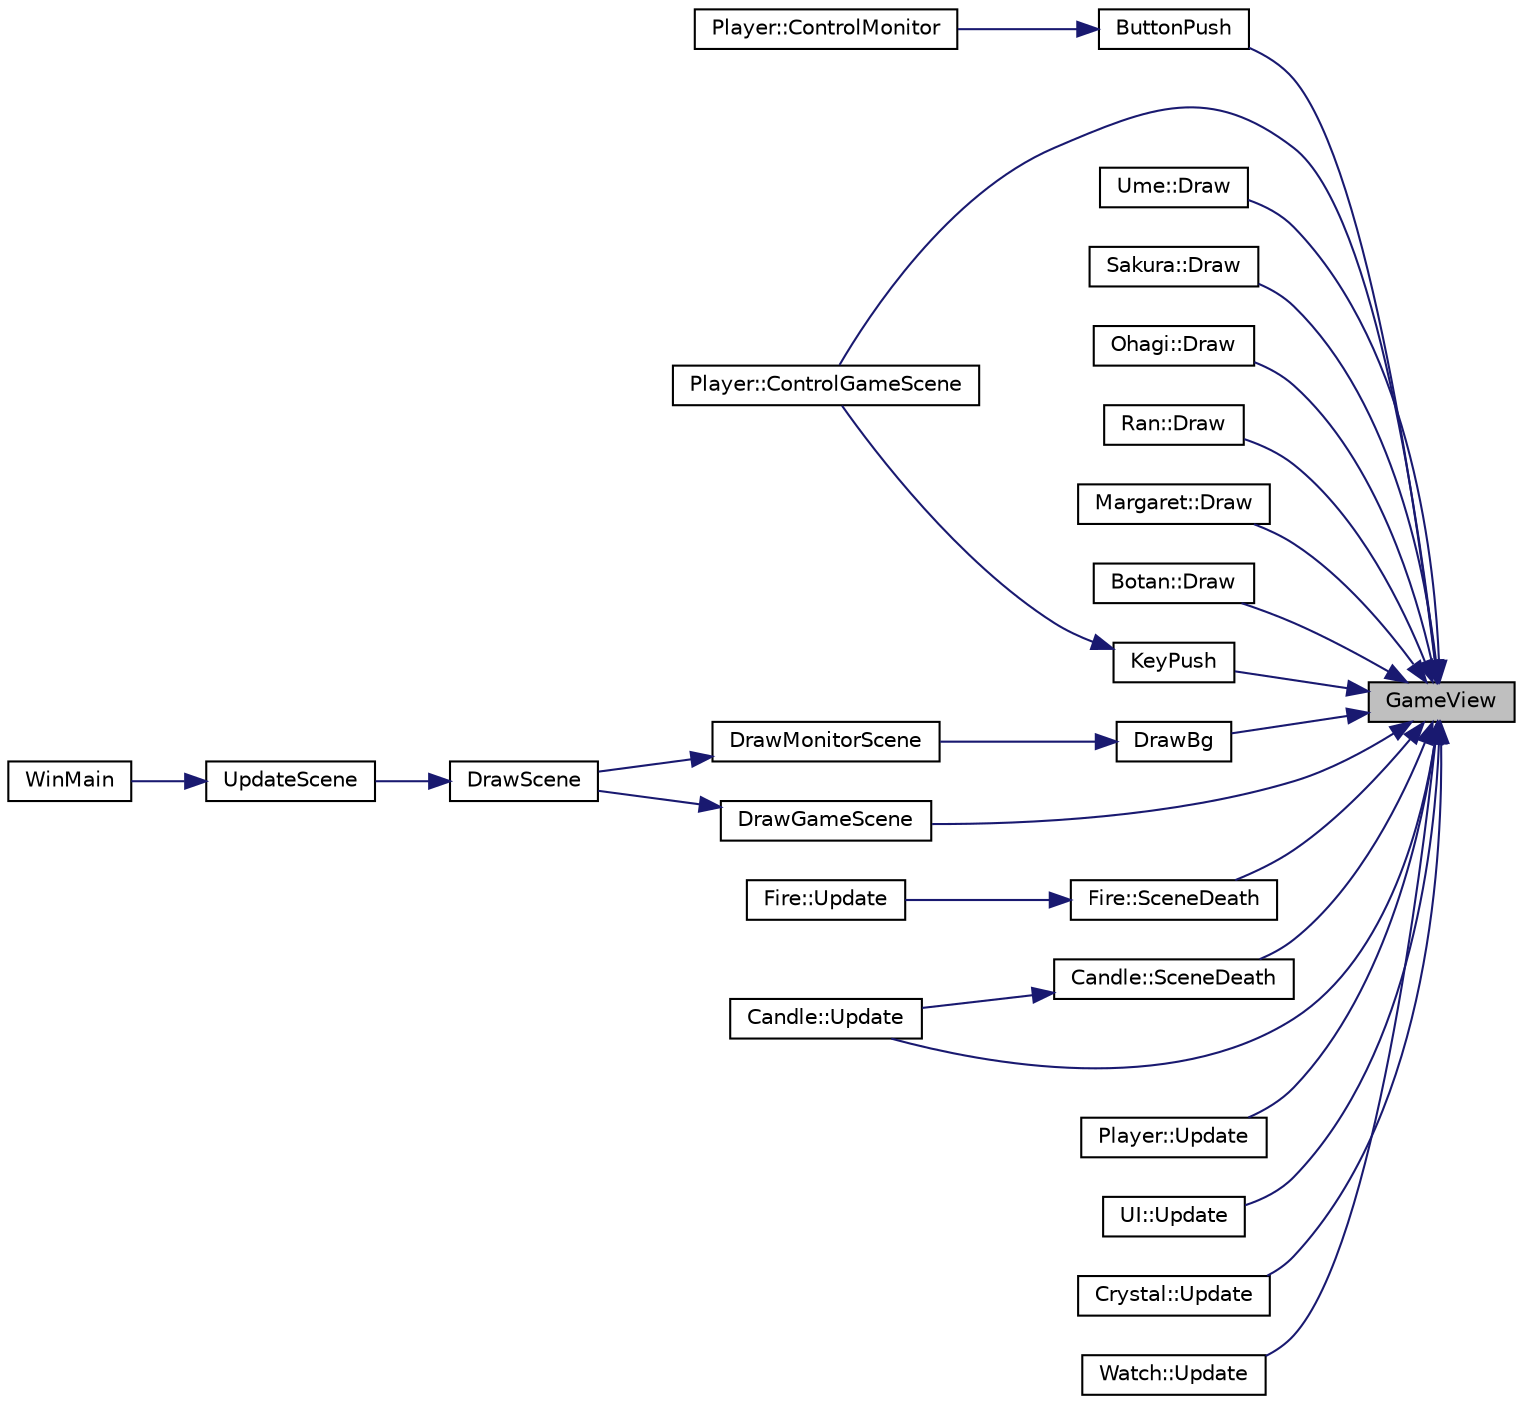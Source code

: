 digraph "GameView"
{
 // LATEX_PDF_SIZE
  edge [fontname="Helvetica",fontsize="10",labelfontname="Helvetica",labelfontsize="10"];
  node [fontname="Helvetica",fontsize="10",shape=record];
  rankdir="RL";
  Node1 [label="GameView",height=0.2,width=0.4,color="black", fillcolor="grey75", style="filled", fontcolor="black",tooltip=" "];
  Node1 -> Node2 [dir="back",color="midnightblue",fontsize="10",style="solid",fontname="Helvetica"];
  Node2 [label="ButtonPush",height=0.2,width=0.4,color="black", fillcolor="white", style="filled",URL="$_player_8cpp.html#a7f61ea99962e61af0d060ea9796a7355",tooltip=" "];
  Node2 -> Node3 [dir="back",color="midnightblue",fontsize="10",style="solid",fontname="Helvetica"];
  Node3 [label="Player::ControlMonitor",height=0.2,width=0.4,color="black", fillcolor="white", style="filled",URL="$class_player.html#a99b56ee3bc81fa207b1b15f9397e5c2b",tooltip=" "];
  Node1 -> Node4 [dir="back",color="midnightblue",fontsize="10",style="solid",fontname="Helvetica"];
  Node4 [label="Player::ControlGameScene",height=0.2,width=0.4,color="black", fillcolor="white", style="filled",URL="$class_player.html#ab1961f4cf35c15516d1f19372586e197",tooltip=" "];
  Node1 -> Node5 [dir="back",color="midnightblue",fontsize="10",style="solid",fontname="Helvetica"];
  Node5 [label="Ume::Draw",height=0.2,width=0.4,color="black", fillcolor="white", style="filled",URL="$class_ume.html#ad1efe4fe6e94575a8b83f683fd5fc6a6",tooltip=" "];
  Node1 -> Node6 [dir="back",color="midnightblue",fontsize="10",style="solid",fontname="Helvetica"];
  Node6 [label="Sakura::Draw",height=0.2,width=0.4,color="black", fillcolor="white", style="filled",URL="$class_sakura.html#a8200f9a5944764ba38e1d0dd6ce709e2",tooltip=" "];
  Node1 -> Node7 [dir="back",color="midnightblue",fontsize="10",style="solid",fontname="Helvetica"];
  Node7 [label="Ohagi::Draw",height=0.2,width=0.4,color="black", fillcolor="white", style="filled",URL="$class_ohagi.html#a2ccb7e8eb90221f8bc8ddc1e1a822461",tooltip=" "];
  Node1 -> Node8 [dir="back",color="midnightblue",fontsize="10",style="solid",fontname="Helvetica"];
  Node8 [label="Ran::Draw",height=0.2,width=0.4,color="black", fillcolor="white", style="filled",URL="$class_ran.html#a6fb3b82ff6f6585f72c60bb341a146a3",tooltip=" "];
  Node1 -> Node9 [dir="back",color="midnightblue",fontsize="10",style="solid",fontname="Helvetica"];
  Node9 [label="Margaret::Draw",height=0.2,width=0.4,color="black", fillcolor="white", style="filled",URL="$class_margaret.html#a9f235ef92d78e08b067afa1778bf7c86",tooltip=" "];
  Node1 -> Node10 [dir="back",color="midnightblue",fontsize="10",style="solid",fontname="Helvetica"];
  Node10 [label="Botan::Draw",height=0.2,width=0.4,color="black", fillcolor="white", style="filled",URL="$class_botan.html#ad255867f0c175804588e424917e7a9dc",tooltip=" "];
  Node1 -> Node11 [dir="back",color="midnightblue",fontsize="10",style="solid",fontname="Helvetica"];
  Node11 [label="DrawBg",height=0.2,width=0.4,color="black", fillcolor="white", style="filled",URL="$_monitor_scene_8cpp.html#ae5053d91a6e4f5b872b4228b8d29feca",tooltip=" "];
  Node11 -> Node12 [dir="back",color="midnightblue",fontsize="10",style="solid",fontname="Helvetica"];
  Node12 [label="DrawMonitorScene",height=0.2,width=0.4,color="black", fillcolor="white", style="filled",URL="$_monitor_scene_8h.html#a47e3106c0904c38712b612ed7ffa92bf",tooltip=" "];
  Node12 -> Node13 [dir="back",color="midnightblue",fontsize="10",style="solid",fontname="Helvetica"];
  Node13 [label="DrawScene",height=0.2,width=0.4,color="black", fillcolor="white", style="filled",URL="$_scene_8h.html#ad3af99165d3fa882579d67cea83e9eab",tooltip="シーン描画関数 シーンのオブジェクトを描画する 内部で各シーン毎の描画を行うので使用者がDrawTitleScene等を実行する必要はない"];
  Node13 -> Node14 [dir="back",color="midnightblue",fontsize="10",style="solid",fontname="Helvetica"];
  Node14 [label="UpdateScene",height=0.2,width=0.4,color="black", fillcolor="white", style="filled",URL="$_scene_8h.html#acfe836cd67330b4856bb8feff6d94684",tooltip="シーン実行関数 シーン処理を実行する 内部で各シーンを動かすので使用者がUpdateTitleScene等を実行する必要はない"];
  Node14 -> Node15 [dir="back",color="midnightblue",fontsize="10",style="solid",fontname="Helvetica"];
  Node15 [label="WinMain",height=0.2,width=0.4,color="black", fillcolor="white", style="filled",URL="$_main_8cpp.html#ae08e2eced892351db2a45383c3b982d6",tooltip=" "];
  Node1 -> Node16 [dir="back",color="midnightblue",fontsize="10",style="solid",fontname="Helvetica"];
  Node16 [label="DrawGameScene",height=0.2,width=0.4,color="black", fillcolor="white", style="filled",URL="$_game_scene_8h.html#a758cda2c7e70579e62ec2a9b4f4b7aa6",tooltip=" "];
  Node16 -> Node13 [dir="back",color="midnightblue",fontsize="10",style="solid",fontname="Helvetica"];
  Node1 -> Node17 [dir="back",color="midnightblue",fontsize="10",style="solid",fontname="Helvetica"];
  Node17 [label="KeyPush",height=0.2,width=0.4,color="black", fillcolor="white", style="filled",URL="$_player_8cpp.html#aa8f6698b8e24a5e92afd6ecab67b0172",tooltip=" "];
  Node17 -> Node4 [dir="back",color="midnightblue",fontsize="10",style="solid",fontname="Helvetica"];
  Node1 -> Node18 [dir="back",color="midnightblue",fontsize="10",style="solid",fontname="Helvetica"];
  Node18 [label="Fire::SceneDeath",height=0.2,width=0.4,color="black", fillcolor="white", style="filled",URL="$class_fire.html#ac6834116a6ee8bfa441760c38c250501",tooltip="GameView 情報から生存情報を管理"];
  Node18 -> Node19 [dir="back",color="midnightblue",fontsize="10",style="solid",fontname="Helvetica"];
  Node19 [label="Fire::Update",height=0.2,width=0.4,color="black", fillcolor="white", style="filled",URL="$class_fire.html#a98dc82aa5d04562e3f298deda6c37a9a",tooltip="蝋燭の点灯情報に基づいて、火を更新 火の生死管理 蝋燭が溶けて火の座標が下がる処理"];
  Node1 -> Node20 [dir="back",color="midnightblue",fontsize="10",style="solid",fontname="Helvetica"];
  Node20 [label="Candle::SceneDeath",height=0.2,width=0.4,color="black", fillcolor="white", style="filled",URL="$class_candle.html#a6c7bc43a788f20e29b5963f08a935b8d",tooltip="GameScene 以外でキャンドルを死亡させる GameView 情報によってキャンドルの生死を管理する"];
  Node20 -> Node21 [dir="back",color="midnightblue",fontsize="10",style="solid",fontname="Helvetica"];
  Node21 [label="Candle::Update",height=0.2,width=0.4,color="black", fillcolor="white", style="filled",URL="$class_candle.html#ad1c90d9b6a6df8cfb7063c3837cd5405",tooltip="蝋燭の更新 蝋燭の生死管理 キャンドル明滅の管理 キャンドルが溶けて座標が下がる処理"];
  Node1 -> Node22 [dir="back",color="midnightblue",fontsize="10",style="solid",fontname="Helvetica"];
  Node22 [label="Player::Update",height=0.2,width=0.4,color="black", fillcolor="white", style="filled",URL="$class_player.html#a5e17be3418fa0ac0192c05efaf3dc8bd",tooltip=" "];
  Node1 -> Node23 [dir="back",color="midnightblue",fontsize="10",style="solid",fontname="Helvetica"];
  Node23 [label="UI::Update",height=0.2,width=0.4,color="black", fillcolor="white", style="filled",URL="$class_u_i.html#aa88f13bd32fa1501837d58d9d4aa2c1d",tooltip="UIの生存情報の更新 GameScene に実装されている UI の処理"];
  Node1 -> Node21 [dir="back",color="midnightblue",fontsize="10",style="solid",fontname="Helvetica"];
  Node1 -> Node24 [dir="back",color="midnightblue",fontsize="10",style="solid",fontname="Helvetica"];
  Node24 [label="Crystal::Update",height=0.2,width=0.4,color="black", fillcolor="white", style="filled",URL="$class_crystal.html#ab48cd1bfbae2b0b10454edf2aec45e22",tooltip="水晶の更新 ゲームシーン以外では死亡 死んでいなければ当たり判定を取る"];
  Node1 -> Node25 [dir="back",color="midnightblue",fontsize="10",style="solid",fontname="Helvetica"];
  Node25 [label="Watch::Update",height=0.2,width=0.4,color="black", fillcolor="white", style="filled",URL="$class_watch.html#af9d38be1512f05cad910968e7e8aba5d",tooltip="時計の更新 ゲームシーン以外では死亡 死んでいなければ当たり判定を取る"];
}
